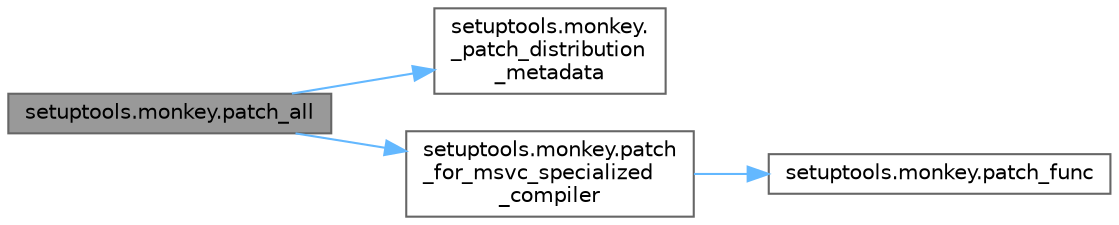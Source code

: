 digraph "setuptools.monkey.patch_all"
{
 // LATEX_PDF_SIZE
  bgcolor="transparent";
  edge [fontname=Helvetica,fontsize=10,labelfontname=Helvetica,labelfontsize=10];
  node [fontname=Helvetica,fontsize=10,shape=box,height=0.2,width=0.4];
  rankdir="LR";
  Node1 [id="Node000001",label="setuptools.monkey.patch_all",height=0.2,width=0.4,color="gray40", fillcolor="grey60", style="filled", fontcolor="black",tooltip=" "];
  Node1 -> Node2 [id="edge1_Node000001_Node000002",color="steelblue1",style="solid",tooltip=" "];
  Node2 [id="Node000002",label="setuptools.monkey.\l_patch_distribution\l_metadata",height=0.2,width=0.4,color="grey40", fillcolor="white", style="filled",URL="$namespacesetuptools_1_1monkey.html#a7f426a7d48738b2499011d1226e705d4",tooltip=" "];
  Node1 -> Node3 [id="edge2_Node000001_Node000003",color="steelblue1",style="solid",tooltip=" "];
  Node3 [id="Node000003",label="setuptools.monkey.patch\l_for_msvc_specialized\l_compiler",height=0.2,width=0.4,color="grey40", fillcolor="white", style="filled",URL="$namespacesetuptools_1_1monkey.html#aa61c598b24bda0000a5450e7901202c8",tooltip=" "];
  Node3 -> Node4 [id="edge3_Node000003_Node000004",color="steelblue1",style="solid",tooltip=" "];
  Node4 [id="Node000004",label="setuptools.monkey.patch_func",height=0.2,width=0.4,color="grey40", fillcolor="white", style="filled",URL="$namespacesetuptools_1_1monkey.html#a2614737a9f042a53a1427c41917e05e5",tooltip=" "];
}
